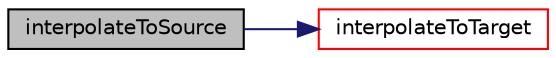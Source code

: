 digraph "interpolateToSource"
{
  bgcolor="transparent";
  edge [fontname="Helvetica",fontsize="10",labelfontname="Helvetica",labelfontsize="10"];
  node [fontname="Helvetica",fontsize="10",shape=record];
  rankdir="LR";
  Node1 [label="interpolateToSource",height=0.2,width=0.4,color="black", fillcolor="grey75", style="filled", fontcolor="black"];
  Node1 -> Node2 [color="midnightblue",fontsize="10",style="solid",fontname="Helvetica"];
  Node2 [label="interpolateToTarget",height=0.2,width=0.4,color="red",URL="$a00047.html#a532d28f7ff4409b43db562935c8c4aa7",tooltip="Interpolate from source to target with supplied op. "];
}
